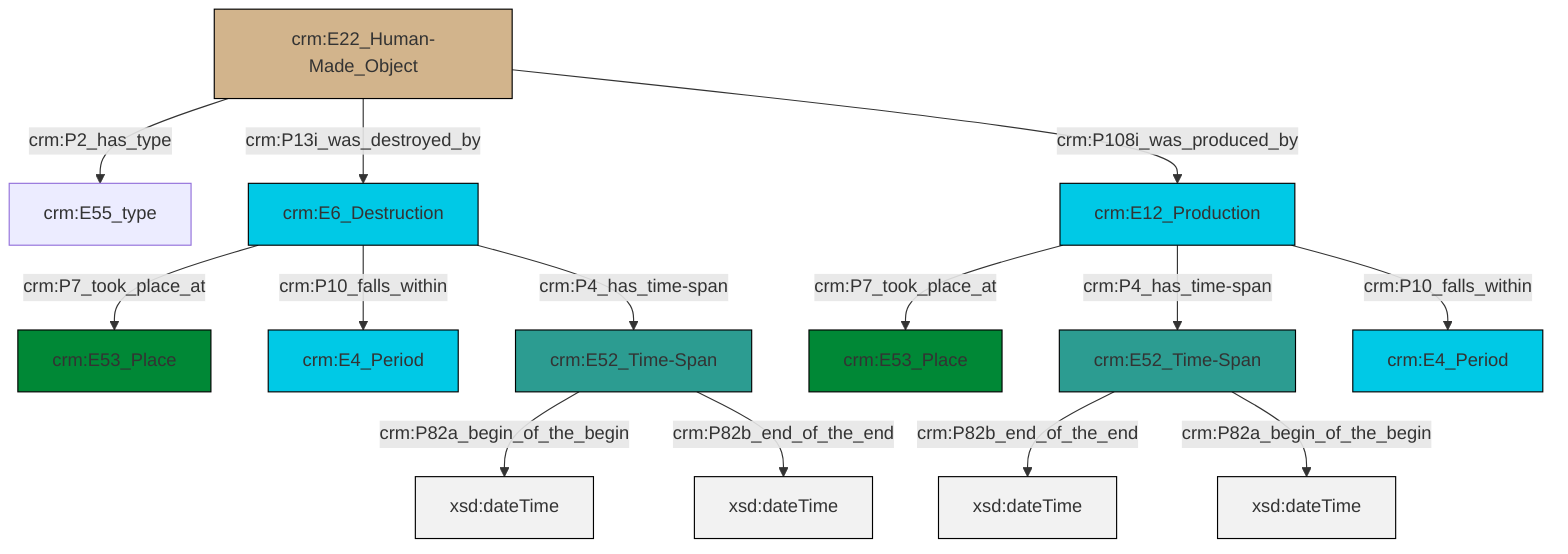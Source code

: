 graph TD
classDef Literal fill:#f2f2f2,stroke:#000000;
classDef CRM_Entity fill:#FFFFFF,stroke:#000000;
classDef Temporal_Entity fill:#00C9E6, stroke:#000000;
classDef Type fill:#E18312, stroke:#000000;
classDef Time-Span fill:#2C9C91, stroke:#000000;
classDef Appellation fill:#FFEB7F, stroke:#000000;
classDef Place fill:#008836, stroke:#000000;
classDef Persistent_Item fill:#B266B2, stroke:#000000;
classDef Conceptual_Object fill:#FFD700, stroke:#000000;
classDef Physical_Thing fill:#D2B48C, stroke:#000000;
classDef Actor fill:#f58aad, stroke:#000000;
classDef PC_Classes fill:#4ce600, stroke:#000000;
classDef Multi fill:#cccccc,stroke:#000000;

0["crm:E22_Human-Made_Object"]:::Physical_Thing -->|crm:P2_has_type| 2["crm:E55_type"]:::Default
0["crm:E22_Human-Made_Object"]:::Physical_Thing -->|crm:P13i_was_destroyed_by| 5["crm:E6_Destruction"]:::Temporal_Entity
9["crm:E12_Production"]:::Temporal_Entity -->|crm:P7_took_place_at| 3["crm:E53_Place"]:::Place
5["crm:E6_Destruction"]:::Temporal_Entity -->|crm:P7_took_place_at| 12["crm:E53_Place"]:::Place
14["crm:E52_Time-Span"]:::Time-Span -->|crm:P82b_end_of_the_end| 15[xsd:dateTime]:::Literal
14["crm:E52_Time-Span"]:::Time-Span -->|crm:P82a_begin_of_the_begin| 16[xsd:dateTime]:::Literal
0["crm:E22_Human-Made_Object"]:::Physical_Thing -->|crm:P108i_was_produced_by| 9["crm:E12_Production"]:::Temporal_Entity
9["crm:E12_Production"]:::Temporal_Entity -->|crm:P4_has_time-span| 14["crm:E52_Time-Span"]:::Time-Span
5["crm:E6_Destruction"]:::Temporal_Entity -->|crm:P10_falls_within| 6["crm:E4_Period"]:::Temporal_Entity
10["crm:E52_Time-Span"]:::Time-Span -->|crm:P82a_begin_of_the_begin| 22[xsd:dateTime]:::Literal
10["crm:E52_Time-Span"]:::Time-Span -->|crm:P82b_end_of_the_end| 23[xsd:dateTime]:::Literal
5["crm:E6_Destruction"]:::Temporal_Entity -->|crm:P4_has_time-span| 10["crm:E52_Time-Span"]:::Time-Span
9["crm:E12_Production"]:::Temporal_Entity -->|crm:P10_falls_within| 20["crm:E4_Period"]:::Temporal_Entity